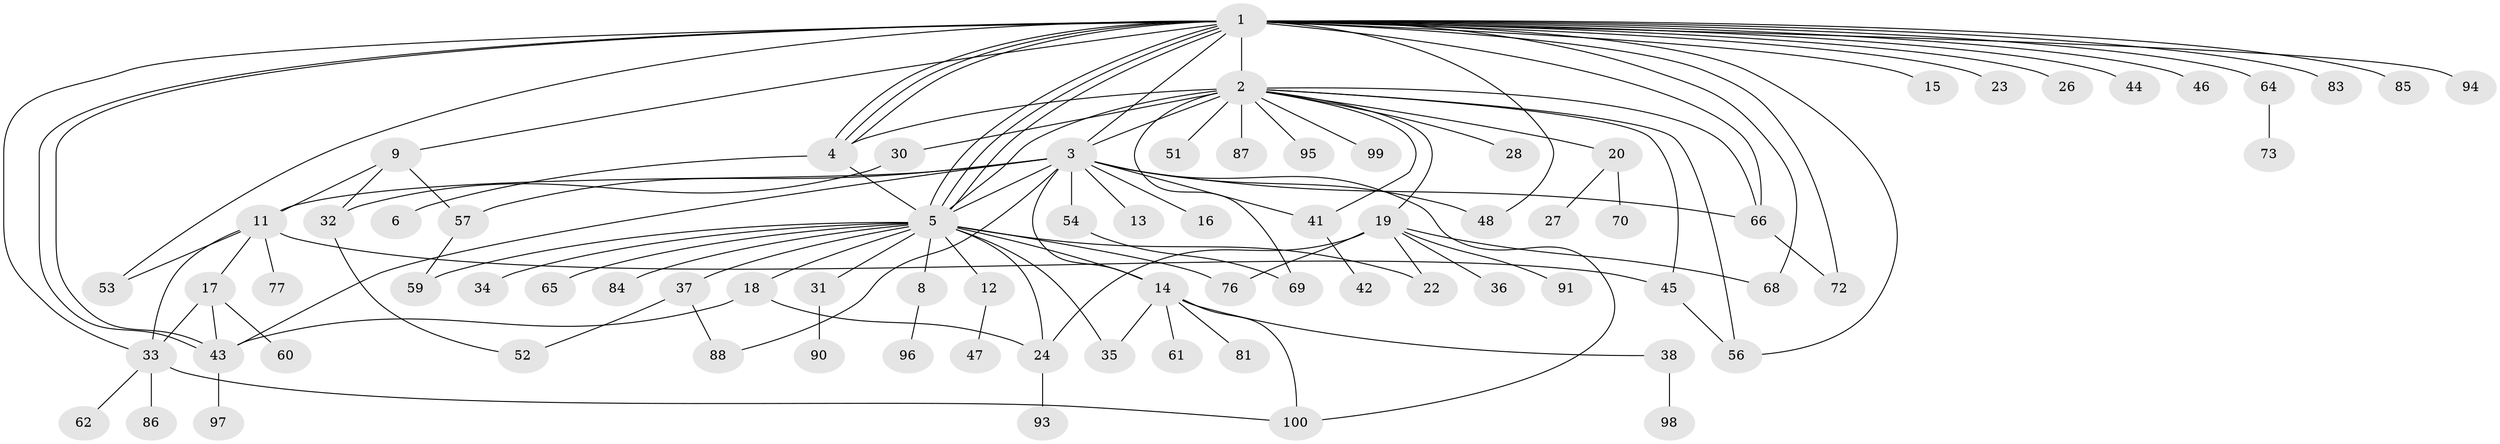 // Generated by graph-tools (version 1.1) at 2025/51/02/27/25 19:51:57]
// undirected, 78 vertices, 117 edges
graph export_dot {
graph [start="1"]
  node [color=gray90,style=filled];
  1 [super="+10"];
  2 [super="+49"];
  3 [super="+7"];
  4 [super="+39"];
  5 [super="+89"];
  6;
  8;
  9;
  11 [super="+29"];
  12 [super="+101"];
  13;
  14 [super="+21"];
  15;
  16;
  17;
  18 [super="+40"];
  19 [super="+55"];
  20 [super="+50"];
  22;
  23;
  24 [super="+25"];
  26 [super="+79"];
  27;
  28;
  30;
  31 [super="+82"];
  32 [super="+74"];
  33 [super="+75"];
  34;
  35;
  36;
  37;
  38 [super="+63"];
  41;
  42;
  43 [super="+71"];
  44;
  45 [super="+58"];
  46;
  47;
  48;
  51;
  52;
  53;
  54 [super="+78"];
  56;
  57 [super="+92"];
  59 [super="+67"];
  60;
  61;
  62;
  64;
  65;
  66 [super="+80"];
  68;
  69;
  70;
  72;
  73;
  76;
  77;
  81;
  83;
  84;
  85;
  86;
  87;
  88;
  90;
  91;
  93;
  94;
  95;
  96;
  97;
  98;
  99;
  100;
  1 -- 2;
  1 -- 3 [weight=2];
  1 -- 4;
  1 -- 4;
  1 -- 4;
  1 -- 5 [weight=2];
  1 -- 5;
  1 -- 5;
  1 -- 9;
  1 -- 15;
  1 -- 23;
  1 -- 26;
  1 -- 33;
  1 -- 43;
  1 -- 43;
  1 -- 44;
  1 -- 46;
  1 -- 48;
  1 -- 53;
  1 -- 56;
  1 -- 64;
  1 -- 68;
  1 -- 72;
  1 -- 83;
  1 -- 85;
  1 -- 94;
  1 -- 66;
  2 -- 4 [weight=2];
  2 -- 5 [weight=2];
  2 -- 19;
  2 -- 20;
  2 -- 28;
  2 -- 30;
  2 -- 41;
  2 -- 45;
  2 -- 51;
  2 -- 56;
  2 -- 95;
  2 -- 99;
  2 -- 66;
  2 -- 69;
  2 -- 87;
  2 -- 3 [weight=2];
  3 -- 5 [weight=2];
  3 -- 16;
  3 -- 43;
  3 -- 66 [weight=2];
  3 -- 100;
  3 -- 41;
  3 -- 11;
  3 -- 13;
  3 -- 14;
  3 -- 48;
  3 -- 54;
  3 -- 88;
  3 -- 57;
  4 -- 5;
  4 -- 6;
  5 -- 8;
  5 -- 12;
  5 -- 14;
  5 -- 18;
  5 -- 22;
  5 -- 31;
  5 -- 34;
  5 -- 35;
  5 -- 37;
  5 -- 59;
  5 -- 65;
  5 -- 76;
  5 -- 84;
  5 -- 24;
  8 -- 96;
  9 -- 11;
  9 -- 32;
  9 -- 57;
  11 -- 17;
  11 -- 33;
  11 -- 53;
  11 -- 77;
  11 -- 45;
  12 -- 47;
  14 -- 35;
  14 -- 38;
  14 -- 61;
  14 -- 81;
  14 -- 100;
  17 -- 33;
  17 -- 43;
  17 -- 60;
  18 -- 24;
  18 -- 43;
  19 -- 22;
  19 -- 24;
  19 -- 36;
  19 -- 68;
  19 -- 76;
  19 -- 91;
  20 -- 27;
  20 -- 70;
  24 -- 93;
  30 -- 32;
  31 -- 90;
  32 -- 52;
  33 -- 62;
  33 -- 86;
  33 -- 100;
  37 -- 52;
  37 -- 88;
  38 -- 98;
  41 -- 42;
  43 -- 97;
  45 -- 56;
  54 -- 69;
  57 -- 59;
  64 -- 73;
  66 -- 72;
}
